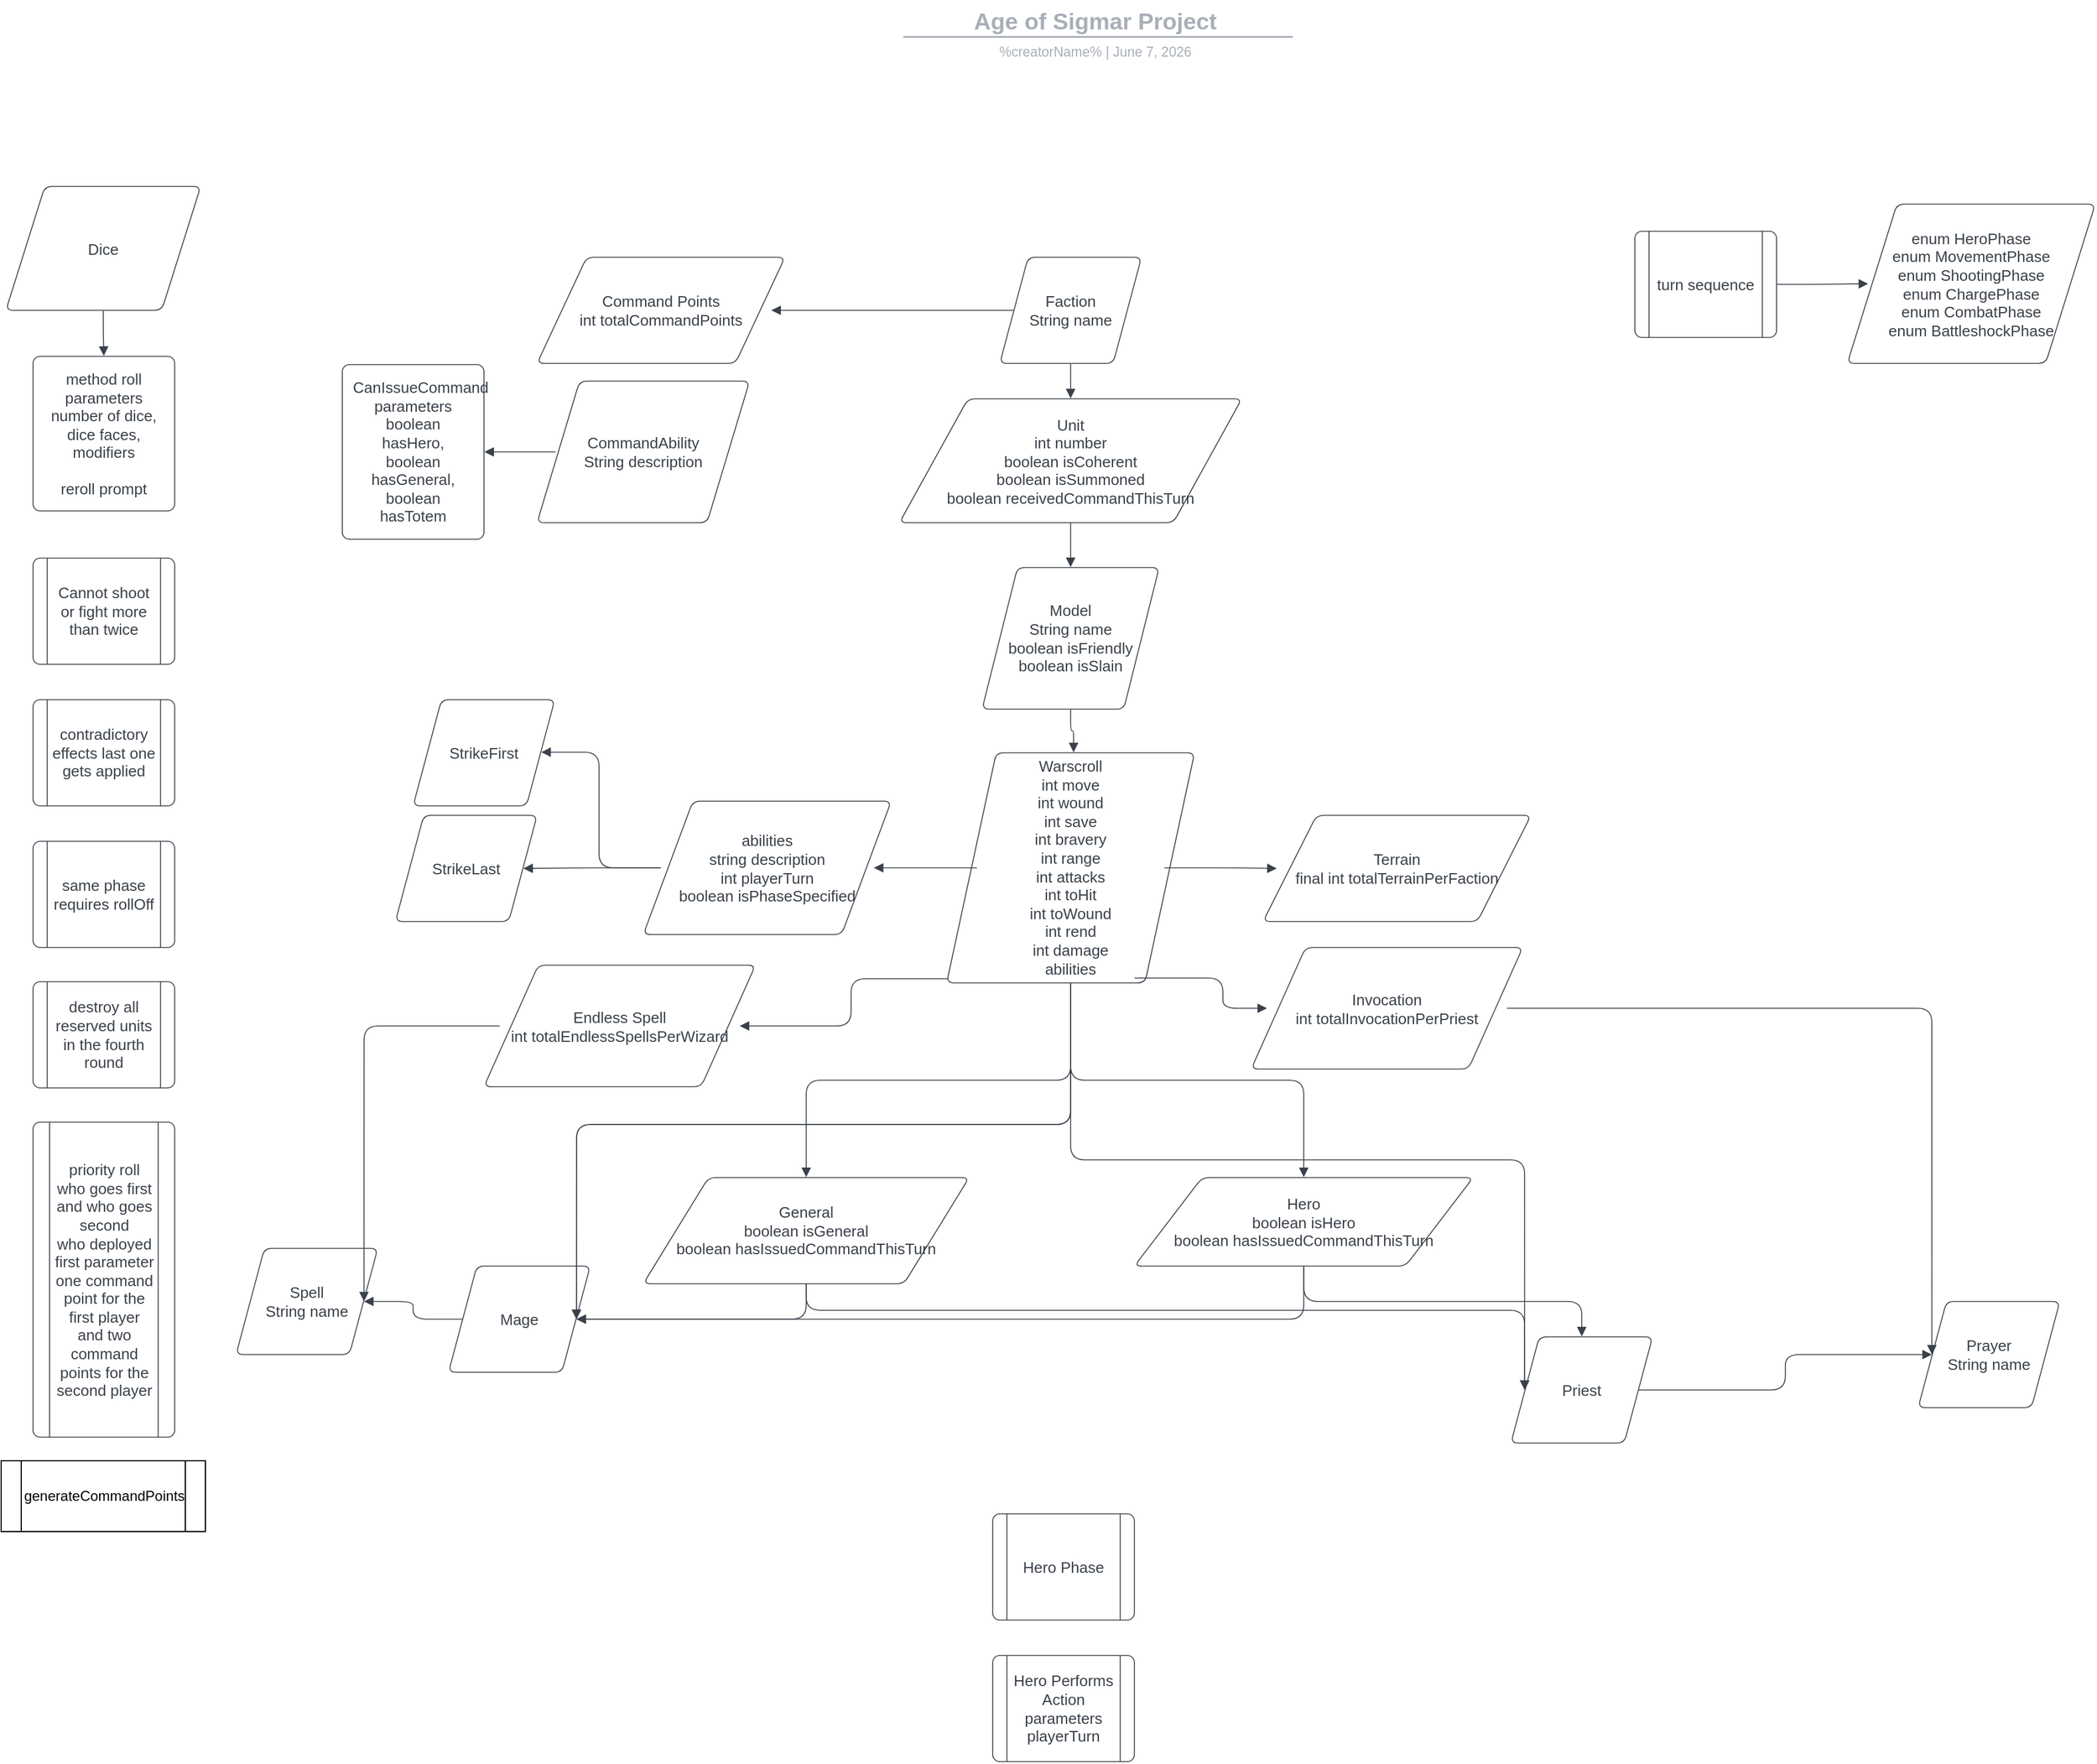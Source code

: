 <mxfile version="21.6.9" type="github">
  <diagram name="Page-1" id="zOLEb17u6JyuVjksXgzn">
    <mxGraphModel dx="2074" dy="1118" grid="1" gridSize="10" guides="1" tooltips="1" connect="1" arrows="1" fold="1" page="1" pageScale="1" pageWidth="850" pageHeight="1100" math="0" shadow="0">
      <root>
        <mxCell id="0" />
        <mxCell id="1" parent="0" />
        <mxCell id="diX1V1ADJ11k-N-cRnxO-1" value="" style="group;dropTarget=0;pointerEvents=0;" parent="1" vertex="1">
          <mxGeometry x="663" y="53" width="640" height="45" as="geometry" />
        </mxCell>
        <mxCell id="diX1V1ADJ11k-N-cRnxO-2" value="Age of Sigmar Project" style="html=1;overflow=block;blockSpacing=1;whiteSpace=wrap;fontSize=19.7;fontColor=#a9afb8;fontStyle=1;align=center;spacingLeft=7;spacingRight=7;spacingTop=2;spacing=3;strokeOpacity=0;fillOpacity=0;rounded=1;absoluteArcSize=1;arcSize=12;fillColor=#ffffff;strokeWidth=1.5;lucidId=UGaBJGIUdZaL;" parent="diX1V1ADJ11k-N-cRnxO-1" vertex="1">
          <mxGeometry width="640" height="31" as="geometry" />
        </mxCell>
        <UserObject label="%creatorName%  |  %date{mmmm d, yyyy}%" placeholders="1" id="diX1V1ADJ11k-N-cRnxO-3">
          <mxCell style="html=1;overflow=block;blockSpacing=1;whiteSpace=wrap;fontSize=11.5;fontColor=#a9afb8;align=center;spacingLeft=7;spacingRight=7;spacingTop=2;spacing=3;strokeOpacity=0;fillOpacity=0;rounded=1;absoluteArcSize=1;arcSize=12;fillColor=#ffffff;strokeWidth=1.5;lucidId=UGaBLjbw9.Wj;" parent="diX1V1ADJ11k-N-cRnxO-1" vertex="1">
            <mxGeometry y="31" width="640" height="14" as="geometry" />
          </mxCell>
        </UserObject>
        <mxCell id="diX1V1ADJ11k-N-cRnxO-4" value="" style="html=1;jettySize=18;whiteSpace=wrap;fontSize=13;fontFamily=Helvetica;strokeColor=#a9afb8;strokeOpacity=100;strokeWidth=1.5;rounded=0;startArrow=none;endArrow=none;lucidId=UGaBRsoHgIos;" parent="diX1V1ADJ11k-N-cRnxO-1" edge="1">
          <mxGeometry width="100" height="100" relative="1" as="geometry">
            <Array as="points" />
            <mxPoint x="157" y="30" as="sourcePoint" />
            <mxPoint x="487" y="30" as="targetPoint" />
          </mxGeometry>
        </mxCell>
        <mxCell id="diX1V1ADJ11k-N-cRnxO-5" value="Model&#xa;String name&#xa;boolean isFriendly&#xa;boolean isSlain" style="html=1;overflow=block;blockSpacing=1;whiteSpace=wrap;shape=parallelogram;perimeter=parallelogramPerimeter;anchorPointDirection=0;fontSize=13;fontColor=#3a414a;align=center;spacing=3.8;strokeColor=#3a414a;strokeOpacity=100;fillOpacity=100;rounded=1;absoluteArcSize=1;arcSize=12;fillColor=#ffffff;strokeWidth=0.8;lucidId=VMP~fAURNN5s;" parent="1" vertex="1">
          <mxGeometry x="887" y="533" width="150" height="120" as="geometry" />
        </mxCell>
        <mxCell id="diX1V1ADJ11k-N-cRnxO-6" value="Unit&#xa;int number&#xa;boolean isCoherent&#xa;boolean isSummoned&#xa;boolean receivedCommandThisTurn" style="html=1;overflow=block;blockSpacing=1;whiteSpace=wrap;shape=parallelogram;perimeter=parallelogramPerimeter;anchorPointDirection=0;fontSize=13;fontColor=#3a414a;align=center;spacing=3.8;strokeColor=#3a414a;strokeOpacity=100;fillOpacity=100;rounded=1;absoluteArcSize=1;arcSize=12;fillColor=#ffffff;strokeWidth=0.8;lucidId=9QP~q0KfeUEE;" parent="1" vertex="1">
          <mxGeometry x="817" y="390" width="290" height="105" as="geometry" />
        </mxCell>
        <mxCell id="diX1V1ADJ11k-N-cRnxO-7" value="Terrain&#xa;final int totalTerrainPerFaction" style="html=1;overflow=block;blockSpacing=1;whiteSpace=wrap;shape=parallelogram;perimeter=parallelogramPerimeter;anchorPointDirection=0;fontSize=13;fontColor=#3a414a;align=center;spacing=3.8;strokeColor=#3a414a;strokeOpacity=100;fillOpacity=100;rounded=1;absoluteArcSize=1;arcSize=12;fillColor=#ffffff;strokeWidth=0.8;lucidId=hRP~R1YNkXRq;" parent="1" vertex="1">
          <mxGeometry x="1125" y="743" width="227" height="90" as="geometry" />
        </mxCell>
        <mxCell id="diX1V1ADJ11k-N-cRnxO-8" value="Endless Spell&#xa;int totalEndlessSpellsPerWizard" style="html=1;overflow=block;blockSpacing=1;whiteSpace=wrap;shape=parallelogram;perimeter=parallelogramPerimeter;anchorPointDirection=0;fontSize=13;fontColor=#3a414a;align=center;spacing=3.8;strokeColor=#3a414a;strokeOpacity=100;fillOpacity=100;rounded=1;absoluteArcSize=1;arcSize=12;fillColor=#ffffff;strokeWidth=0.8;lucidId=aTP~hnn9tWhW;" parent="1" vertex="1">
          <mxGeometry x="465" y="870" width="230" height="103" as="geometry" />
        </mxCell>
        <mxCell id="diX1V1ADJ11k-N-cRnxO-9" value="Priest" style="html=1;overflow=block;blockSpacing=1;whiteSpace=wrap;shape=parallelogram;perimeter=parallelogramPerimeter;anchorPointDirection=0;fontSize=13;fontColor=#3a414a;align=center;spacing=3.8;strokeColor=#3a414a;strokeOpacity=100;fillOpacity=100;rounded=1;absoluteArcSize=1;arcSize=12;fillColor=#ffffff;strokeWidth=0.8;lucidId=2UP~BliDkqNP;" parent="1" vertex="1">
          <mxGeometry x="1335" y="1185" width="120" height="90" as="geometry" />
        </mxCell>
        <mxCell id="diX1V1ADJ11k-N-cRnxO-10" value="Mage" style="html=1;overflow=block;blockSpacing=1;whiteSpace=wrap;shape=parallelogram;perimeter=parallelogramPerimeter;anchorPointDirection=0;fontSize=13;fontColor=#3a414a;align=center;spacing=3.8;strokeColor=#3a414a;strokeOpacity=100;fillOpacity=100;rounded=1;absoluteArcSize=1;arcSize=12;fillColor=#ffffff;strokeWidth=0.8;lucidId=9UP~75K~QyLg;" parent="1" vertex="1">
          <mxGeometry x="435" y="1125" width="120" height="90" as="geometry" />
        </mxCell>
        <mxCell id="diX1V1ADJ11k-N-cRnxO-11" value="Spell&#xa;String name" style="html=1;overflow=block;blockSpacing=1;whiteSpace=wrap;shape=parallelogram;perimeter=parallelogramPerimeter;anchorPointDirection=0;fontSize=13;fontColor=#3a414a;align=center;spacing=3.8;strokeColor=#3a414a;strokeOpacity=100;fillOpacity=100;rounded=1;absoluteArcSize=1;arcSize=12;fillColor=#ffffff;strokeWidth=0.8;lucidId=fWP~-lGfotR-;" parent="1" vertex="1">
          <mxGeometry x="255" y="1110" width="120" height="90" as="geometry" />
        </mxCell>
        <mxCell id="diX1V1ADJ11k-N-cRnxO-12" value="Prayer&#xa;String name" style="html=1;overflow=block;blockSpacing=1;whiteSpace=wrap;shape=parallelogram;perimeter=parallelogramPerimeter;anchorPointDirection=0;fontSize=13;fontColor=#3a414a;align=center;spacing=3.8;strokeColor=#3a414a;strokeOpacity=100;fillOpacity=100;rounded=1;absoluteArcSize=1;arcSize=12;fillColor=#ffffff;strokeWidth=0.8;lucidId=2XP~xu.32lZ-;" parent="1" vertex="1">
          <mxGeometry x="1680" y="1155" width="120" height="90" as="geometry" />
        </mxCell>
        <mxCell id="diX1V1ADJ11k-N-cRnxO-13" value="Faction&#xa;String name" style="html=1;overflow=block;blockSpacing=1;whiteSpace=wrap;shape=parallelogram;perimeter=parallelogramPerimeter;anchorPointDirection=0;fontSize=13;fontColor=#3a414a;align=center;spacing=3.8;strokeColor=#3a414a;strokeOpacity=100;fillOpacity=100;rounded=1;absoluteArcSize=1;arcSize=12;fillColor=#ffffff;strokeWidth=0.8;lucidId=Bo-mgxUeQBWc;" parent="1" vertex="1">
          <mxGeometry x="902" y="270" width="120" height="90" as="geometry" />
        </mxCell>
        <mxCell id="diX1V1ADJ11k-N-cRnxO-14" value="" style="html=1;jettySize=18;whiteSpace=wrap;fontSize=13;strokeColor=#3a414a;strokeOpacity=100;strokeWidth=0.8;rounded=1;arcSize=24;edgeStyle=orthogonalEdgeStyle;startArrow=none;endArrow=block;endFill=1;exitX=0.058;exitY=0.5;exitPerimeter=0;entryX=0.903;entryY=0.5;entryPerimeter=0;lucidId=gx-mKUjaX6WK;" parent="1" source="diX1V1ADJ11k-N-cRnxO-8" target="diX1V1ADJ11k-N-cRnxO-11" edge="1">
          <mxGeometry width="100" height="100" relative="1" as="geometry">
            <Array as="points" />
          </mxGeometry>
        </mxCell>
        <mxCell id="diX1V1ADJ11k-N-cRnxO-15" value="" style="html=1;jettySize=18;whiteSpace=wrap;fontSize=13;strokeColor=#3a414a;strokeOpacity=100;strokeWidth=0.8;rounded=1;arcSize=24;edgeStyle=orthogonalEdgeStyle;startArrow=none;endArrow=block;endFill=1;exitX=0.097;exitY=0.5;exitPerimeter=0;entryX=0.903;entryY=0.5;entryPerimeter=0;lucidId=jx-mc8QmrxVr;" parent="1" source="diX1V1ADJ11k-N-cRnxO-10" target="diX1V1ADJ11k-N-cRnxO-11" edge="1">
          <mxGeometry width="100" height="100" relative="1" as="geometry">
            <Array as="points" />
          </mxGeometry>
        </mxCell>
        <mxCell id="diX1V1ADJ11k-N-cRnxO-16" value="Warscroll&#xa;int move&#xa;int wound&#xa;int save&#xa;int bravery&#xa;int range&#xa;int attacks&#xa;int toHit&#xa;int toWound&#xa;int rend&#xa;int damage&#xa;abilities&#xa;" style="html=1;overflow=block;blockSpacing=1;whiteSpace=wrap;shape=parallelogram;perimeter=parallelogramPerimeter;anchorPointDirection=0;fontSize=13;fontColor=#3a414a;align=center;spacing=3.8;strokeColor=#3a414a;strokeOpacity=100;fillOpacity=100;rounded=1;absoluteArcSize=1;arcSize=12;fillColor=#ffffff;strokeWidth=0.8;lucidId=Ny-mGmwFH4Dl;" parent="1" vertex="1">
          <mxGeometry x="857" y="690" width="210" height="195" as="geometry" />
        </mxCell>
        <mxCell id="diX1V1ADJ11k-N-cRnxO-17" value="" style="html=1;jettySize=18;whiteSpace=wrap;fontSize=13;strokeColor=#3a414a;strokeOpacity=100;strokeWidth=0.8;rounded=1;arcSize=24;edgeStyle=orthogonalEdgeStyle;startArrow=none;endArrow=block;endFill=1;exitX=0.5;exitY=1.003;exitPerimeter=0;entryX=0.512;entryY=-0.002;entryPerimeter=0;lucidId=wA-mkPb3AHFr;" parent="1" source="diX1V1ADJ11k-N-cRnxO-5" target="diX1V1ADJ11k-N-cRnxO-16" edge="1">
          <mxGeometry width="100" height="100" relative="1" as="geometry">
            <Array as="points" />
          </mxGeometry>
        </mxCell>
        <mxCell id="diX1V1ADJ11k-N-cRnxO-18" value="Invocation&#xa;int totalInvocationPerPriest" style="html=1;overflow=block;blockSpacing=1;whiteSpace=wrap;shape=parallelogram;perimeter=parallelogramPerimeter;anchorPointDirection=0;fontSize=13;fontColor=#3a414a;align=center;spacing=3.8;strokeColor=#3a414a;strokeOpacity=100;fillOpacity=100;rounded=1;absoluteArcSize=1;arcSize=12;fillColor=#ffffff;strokeWidth=0.8;lucidId=WG-mqbi.CSuH;" parent="1" vertex="1">
          <mxGeometry x="1115" y="855" width="230" height="103" as="geometry" />
        </mxCell>
        <mxCell id="diX1V1ADJ11k-N-cRnxO-19" value="" style="html=1;jettySize=18;whiteSpace=wrap;fontSize=13;strokeColor=#3a414a;strokeOpacity=100;strokeWidth=0.8;rounded=1;arcSize=24;edgeStyle=orthogonalEdgeStyle;startArrow=none;endArrow=block;endFill=1;exitX=0.903;exitY=0.5;exitPerimeter=0;entryX=0.097;entryY=0.5;entryPerimeter=0;lucidId=1H-m7pyB9UxB;" parent="1" source="diX1V1ADJ11k-N-cRnxO-9" target="diX1V1ADJ11k-N-cRnxO-12" edge="1">
          <mxGeometry width="100" height="100" relative="1" as="geometry">
            <Array as="points" />
          </mxGeometry>
        </mxCell>
        <mxCell id="diX1V1ADJ11k-N-cRnxO-20" value="" style="html=1;jettySize=18;whiteSpace=wrap;fontSize=13;strokeColor=#3a414a;strokeOpacity=100;strokeWidth=0.8;rounded=1;arcSize=24;edgeStyle=orthogonalEdgeStyle;startArrow=none;endArrow=block;endFill=1;exitX=0.942;exitY=0.5;exitPerimeter=0;entryX=0.097;entryY=0.5;entryPerimeter=0;lucidId=4H-mRHLvu8hw;" parent="1" source="diX1V1ADJ11k-N-cRnxO-18" target="diX1V1ADJ11k-N-cRnxO-12" edge="1">
          <mxGeometry width="100" height="100" relative="1" as="geometry">
            <Array as="points" />
          </mxGeometry>
        </mxCell>
        <mxCell id="diX1V1ADJ11k-N-cRnxO-21" value="General&#xa;boolean isGeneral&#xa;boolean hasIssuedCommandThisTurn" style="html=1;overflow=block;blockSpacing=1;whiteSpace=wrap;shape=parallelogram;perimeter=parallelogramPerimeter;anchorPointDirection=0;fontSize=13;fontColor=#3a414a;align=center;spacing=3.8;strokeColor=#3a414a;strokeOpacity=100;fillOpacity=100;rounded=1;absoluteArcSize=1;arcSize=12;fillColor=#ffffff;strokeWidth=0.8;lucidId=KJ-m7VAcNorR;" parent="1" vertex="1">
          <mxGeometry x="600" y="1050" width="276" height="90" as="geometry" />
        </mxCell>
        <mxCell id="diX1V1ADJ11k-N-cRnxO-22" value="" style="html=1;jettySize=18;whiteSpace=wrap;fontSize=13;strokeColor=#3a414a;strokeOpacity=100;strokeWidth=0.8;rounded=1;arcSize=24;edgeStyle=orthogonalEdgeStyle;startArrow=none;endArrow=block;endFill=1;exitX=0.878;exitY=0.5;exitPerimeter=0;entryX=0.051;entryY=0.5;entryPerimeter=0;lucidId=8J-m-95uXEUn;" parent="1" source="diX1V1ADJ11k-N-cRnxO-16" target="diX1V1ADJ11k-N-cRnxO-7" edge="1">
          <mxGeometry width="100" height="100" relative="1" as="geometry">
            <Array as="points" />
          </mxGeometry>
        </mxCell>
        <mxCell id="diX1V1ADJ11k-N-cRnxO-23" value="Command Points&#xa;int totalCommandPoints" style="html=1;overflow=block;blockSpacing=1;whiteSpace=wrap;shape=parallelogram;perimeter=parallelogramPerimeter;anchorPointDirection=0;fontSize=13;fontColor=#3a414a;align=center;spacing=3.8;strokeColor=#3a414a;strokeOpacity=100;fillOpacity=100;rounded=1;absoluteArcSize=1;arcSize=12;fillColor=#ffffff;strokeWidth=0.8;lucidId=8L-mblBSIFBR;" parent="1" vertex="1">
          <mxGeometry x="510" y="270" width="210" height="90" as="geometry" />
        </mxCell>
        <mxCell id="diX1V1ADJ11k-N-cRnxO-24" value="" style="html=1;jettySize=18;whiteSpace=wrap;fontSize=13;strokeColor=#3a414a;strokeOpacity=100;strokeWidth=0.8;rounded=1;arcSize=24;edgeStyle=orthogonalEdgeStyle;startArrow=none;endArrow=block;endFill=1;exitX=0.097;exitY=0.5;exitPerimeter=0;entryX=0.945;entryY=0.5;entryPerimeter=0;lucidId=pM-m4_ksURlr;" parent="1" source="diX1V1ADJ11k-N-cRnxO-13" target="diX1V1ADJ11k-N-cRnxO-23" edge="1">
          <mxGeometry width="100" height="100" relative="1" as="geometry">
            <Array as="points" />
          </mxGeometry>
        </mxCell>
        <mxCell id="diX1V1ADJ11k-N-cRnxO-25" value="Dice" style="html=1;overflow=block;blockSpacing=1;whiteSpace=wrap;shape=parallelogram;perimeter=parallelogramPerimeter;anchorPointDirection=0;fontSize=13;fontColor=#3a414a;align=center;spacing=3.8;strokeColor=#3a414a;strokeOpacity=100;fillOpacity=100;rounded=1;absoluteArcSize=1;arcSize=12;fillColor=#ffffff;strokeWidth=0.8;lucidId=IM-m1qFtIAN8;" parent="1" vertex="1">
          <mxGeometry x="60" y="210" width="165" height="105" as="geometry" />
        </mxCell>
        <mxCell id="diX1V1ADJ11k-N-cRnxO-26" value="method roll&#xa;parameters number of dice, dice faces, modifiers&#xa;&#xa;reroll prompt" style="html=1;overflow=block;blockSpacing=1;whiteSpace=wrap;fontSize=13;fontColor=#3a414a;align=center;spacing=9;strokeColor=#3a414a;strokeOpacity=100;fillOpacity=100;rounded=1;absoluteArcSize=1;arcSize=12;fillColor=#ffffff;strokeWidth=0.8;lucidId=iP-mDshW7.k5;" parent="1" vertex="1">
          <mxGeometry x="83" y="354" width="120" height="131" as="geometry" />
        </mxCell>
        <mxCell id="diX1V1ADJ11k-N-cRnxO-27" value="" style="html=1;jettySize=18;whiteSpace=wrap;fontSize=13;strokeColor=#3a414a;strokeOpacity=100;strokeWidth=0.8;rounded=1;arcSize=24;edgeStyle=orthogonalEdgeStyle;startArrow=none;endArrow=block;endFill=1;exitX=0.5;exitY=1.004;exitPerimeter=0;entryX=0.5;entryY=-0.003;entryPerimeter=0;lucidId=LP-m6Xi9Cobd;" parent="1" source="diX1V1ADJ11k-N-cRnxO-25" target="diX1V1ADJ11k-N-cRnxO-26" edge="1">
          <mxGeometry width="100" height="100" relative="1" as="geometry">
            <Array as="points" />
          </mxGeometry>
        </mxCell>
        <mxCell id="diX1V1ADJ11k-N-cRnxO-28" value="abilities&#xa;string description&#xa;int playerTurn&#xa;boolean isPhaseSpecified" style="html=1;overflow=block;blockSpacing=1;whiteSpace=wrap;shape=parallelogram;perimeter=parallelogramPerimeter;anchorPointDirection=0;fontSize=13;fontColor=#3a414a;align=center;spacing=3.8;strokeColor=#3a414a;strokeOpacity=100;fillOpacity=100;rounded=1;absoluteArcSize=1;arcSize=12;fillColor=#ffffff;strokeWidth=0.8;lucidId=MS-mStZkyAiv;" parent="1" vertex="1">
          <mxGeometry x="600" y="731" width="210" height="113" as="geometry" />
        </mxCell>
        <mxCell id="diX1V1ADJ11k-N-cRnxO-29" value="" style="html=1;jettySize=18;whiteSpace=wrap;fontSize=13;strokeColor=#3a414a;strokeOpacity=100;strokeWidth=0.8;rounded=1;arcSize=24;edgeStyle=orthogonalEdgeStyle;startArrow=none;endArrow=block;endFill=1;exitX=0.122;exitY=0.5;exitPerimeter=0;entryX=0.93;entryY=0.5;entryPerimeter=0;lucidId=RS-m6-207KjA;" parent="1" source="diX1V1ADJ11k-N-cRnxO-16" target="diX1V1ADJ11k-N-cRnxO-28" edge="1">
          <mxGeometry width="100" height="100" relative="1" as="geometry">
            <Array as="points" />
          </mxGeometry>
        </mxCell>
        <mxCell id="diX1V1ADJ11k-N-cRnxO-30" value="StrikeFirst" style="html=1;overflow=block;blockSpacing=1;whiteSpace=wrap;shape=parallelogram;perimeter=parallelogramPerimeter;anchorPointDirection=0;fontSize=13;fontColor=#3a414a;align=center;spacing=3.8;strokeColor=#3a414a;strokeOpacity=100;fillOpacity=100;rounded=1;absoluteArcSize=1;arcSize=12;fillColor=#ffffff;strokeWidth=0.8;lucidId=FV-mgq5n7ofS;" parent="1" vertex="1">
          <mxGeometry x="405" y="645" width="120" height="90" as="geometry" />
        </mxCell>
        <mxCell id="diX1V1ADJ11k-N-cRnxO-31" value="StrikeLast" style="html=1;overflow=block;blockSpacing=1;whiteSpace=wrap;shape=parallelogram;perimeter=parallelogramPerimeter;anchorPointDirection=0;fontSize=13;fontColor=#3a414a;align=center;spacing=3.8;strokeColor=#3a414a;strokeOpacity=100;fillOpacity=100;rounded=1;absoluteArcSize=1;arcSize=12;fillColor=#ffffff;strokeWidth=0.8;lucidId=JV-mB4kw7e56;" parent="1" vertex="1">
          <mxGeometry x="390" y="743" width="120" height="90" as="geometry" />
        </mxCell>
        <mxCell id="diX1V1ADJ11k-N-cRnxO-32" value="" style="html=1;jettySize=18;whiteSpace=wrap;fontSize=13;strokeColor=#3a414a;strokeOpacity=100;strokeWidth=0.8;rounded=1;arcSize=24;edgeStyle=orthogonalEdgeStyle;startArrow=none;endArrow=block;endFill=1;exitX=0.07;exitY=0.5;exitPerimeter=0;entryX=0.905;entryY=0.494;entryPerimeter=0;lucidId=0V-m9WZKtB8B;" parent="1" source="diX1V1ADJ11k-N-cRnxO-28" target="diX1V1ADJ11k-N-cRnxO-30" edge="1">
          <mxGeometry width="100" height="100" relative="1" as="geometry">
            <Array as="points" />
          </mxGeometry>
        </mxCell>
        <mxCell id="diX1V1ADJ11k-N-cRnxO-33" value="" style="html=1;jettySize=18;whiteSpace=wrap;fontSize=13;strokeColor=#3a414a;strokeOpacity=100;strokeWidth=0.8;rounded=1;arcSize=24;edgeStyle=orthogonalEdgeStyle;startArrow=none;endArrow=block;endFill=1;exitX=0.07;exitY=0.5;exitPerimeter=0;entryX=0.903;entryY=0.5;entryPerimeter=0;lucidId=3V-mJoLHs3-O;" parent="1" source="diX1V1ADJ11k-N-cRnxO-28" target="diX1V1ADJ11k-N-cRnxO-31" edge="1">
          <mxGeometry width="100" height="100" relative="1" as="geometry">
            <Array as="points" />
          </mxGeometry>
        </mxCell>
        <mxCell id="diX1V1ADJ11k-N-cRnxO-34" value="Cannot shoot or fight more than twice" style="html=1;overflow=block;blockSpacing=1;whiteSpace=wrap;shape=process;fontSize=13;fontColor=#3a414a;align=center;spacing=3.8;strokeColor=#3a414a;strokeOpacity=100;fillOpacity=100;rounded=1;absoluteArcSize=1;arcSize=12;fillColor=#ffffff;strokeWidth=0.8;lucidId=aY-muP5JiK6M;" parent="1" vertex="1">
          <mxGeometry x="83" y="525" width="120" height="90" as="geometry" />
        </mxCell>
        <mxCell id="diX1V1ADJ11k-N-cRnxO-35" value="contradictory effects last one gets applied" style="html=1;overflow=block;blockSpacing=1;whiteSpace=wrap;shape=process;fontSize=13;fontColor=#3a414a;align=center;spacing=3.8;strokeColor=#3a414a;strokeOpacity=100;fillOpacity=100;rounded=1;absoluteArcSize=1;arcSize=12;fillColor=#ffffff;strokeWidth=0.8;lucidId=wY-mcVYd6AlJ;" parent="1" vertex="1">
          <mxGeometry x="83" y="645" width="120" height="90" as="geometry" />
        </mxCell>
        <mxCell id="diX1V1ADJ11k-N-cRnxO-36" value="same phase requires rollOff" style="html=1;overflow=block;blockSpacing=1;whiteSpace=wrap;shape=process;fontSize=13;fontColor=#3a414a;align=center;spacing=3.8;strokeColor=#3a414a;strokeOpacity=100;fillOpacity=100;rounded=1;absoluteArcSize=1;arcSize=12;fillColor=#ffffff;strokeWidth=0.8;lucidId=IY-mcRclnb3H;" parent="1" vertex="1">
          <mxGeometry x="83" y="765" width="120" height="90" as="geometry" />
        </mxCell>
        <mxCell id="diX1V1ADJ11k-N-cRnxO-37" value="destroy all reserved units in the fourth round" style="html=1;overflow=block;blockSpacing=1;whiteSpace=wrap;shape=process;fontSize=13;fontColor=#3a414a;align=center;spacing=3.8;strokeColor=#3a414a;strokeOpacity=100;fillOpacity=100;rounded=1;absoluteArcSize=1;arcSize=12;fillColor=#ffffff;strokeWidth=0.8;lucidId=z0-maco-RRq0;" parent="1" vertex="1">
          <mxGeometry x="83" y="884" width="120" height="90" as="geometry" />
        </mxCell>
        <mxCell id="diX1V1ADJ11k-N-cRnxO-38" value="priority roll&#xa;who goes first and who goes second&#xa;who deployed first parameter&#xa;one command point for the first player and two command points for the second player" style="html=1;overflow=block;blockSpacing=1;whiteSpace=wrap;shape=process;fontSize=13;fontColor=#3a414a;align=center;spacing=3.8;strokeColor=#3a414a;strokeOpacity=100;fillOpacity=100;rounded=1;absoluteArcSize=1;arcSize=12;fillColor=#ffffff;strokeWidth=0.8;lucidId=d1-m0JyzxnMk;" parent="1" vertex="1">
          <mxGeometry x="83" y="1003" width="120" height="267" as="geometry" />
        </mxCell>
        <mxCell id="diX1V1ADJ11k-N-cRnxO-39" value="enum HeroPhase&#xa;enum MovementPhase&#xa;enum ShootingPhase&#xa;enum ChargePhase&#xa;enum CombatPhase&#xa;enum BattleshockPhase" style="html=1;overflow=block;blockSpacing=1;whiteSpace=wrap;shape=parallelogram;perimeter=parallelogramPerimeter;anchorPointDirection=0;fontSize=13;fontColor=#3a414a;align=center;spacing=3.8;strokeColor=#3a414a;strokeOpacity=100;fillOpacity=100;rounded=1;absoluteArcSize=1;arcSize=12;fillColor=#ffffff;strokeWidth=0.8;lucidId=X2-mw77m8Jms;" parent="1" vertex="1">
          <mxGeometry x="1620" y="225" width="210" height="135" as="geometry" />
        </mxCell>
        <mxCell id="diX1V1ADJ11k-N-cRnxO-40" value="turn sequence" style="html=1;overflow=block;blockSpacing=1;whiteSpace=wrap;shape=process;fontSize=13;fontColor=#3a414a;align=center;spacing=3.8;strokeColor=#3a414a;strokeOpacity=100;fillOpacity=100;rounded=1;absoluteArcSize=1;arcSize=12;fillColor=#ffffff;strokeWidth=0.8;lucidId=V3-m1jSJpaLX;" parent="1" vertex="1">
          <mxGeometry x="1440" y="248" width="120" height="90" as="geometry" />
        </mxCell>
        <mxCell id="diX1V1ADJ11k-N-cRnxO-41" value="" style="html=1;jettySize=18;whiteSpace=wrap;fontSize=13;strokeColor=#3a414a;strokeOpacity=100;strokeWidth=0.8;rounded=1;arcSize=24;edgeStyle=orthogonalEdgeStyle;startArrow=none;endArrow=block;endFill=1;exitX=1.003;exitY=0.5;exitPerimeter=0;entryX=0.084;entryY=0.5;entryPerimeter=0;lucidId=23-mhU6-Z7mK;" parent="1" source="diX1V1ADJ11k-N-cRnxO-40" target="diX1V1ADJ11k-N-cRnxO-39" edge="1">
          <mxGeometry width="100" height="100" relative="1" as="geometry">
            <Array as="points" />
          </mxGeometry>
        </mxCell>
        <mxCell id="diX1V1ADJ11k-N-cRnxO-42" value="CommandAbility&#xa;String description" style="html=1;overflow=block;blockSpacing=1;whiteSpace=wrap;shape=parallelogram;perimeter=parallelogramPerimeter;anchorPointDirection=0;fontSize=13;fontColor=#3a414a;align=center;spacing=3.8;strokeColor=#3a414a;strokeOpacity=100;fillOpacity=100;rounded=1;absoluteArcSize=1;arcSize=12;fillColor=#ffffff;strokeWidth=0.8;lucidId=s4-mLjn9IQ1O;" parent="1" vertex="1">
          <mxGeometry x="510" y="375" width="180" height="120" as="geometry" />
        </mxCell>
        <mxCell id="diX1V1ADJ11k-N-cRnxO-43" value="CanIssueCommand&#xa;parameters boolean hasHero, boolean hasGeneral, boolean hasTotem" style="html=1;overflow=block;blockSpacing=1;whiteSpace=wrap;fontSize=13;fontColor=#3a414a;align=center;spacing=9;strokeColor=#3a414a;strokeOpacity=100;fillOpacity=100;rounded=1;absoluteArcSize=1;arcSize=12;fillColor=#ffffff;strokeWidth=0.8;lucidId=V5-mkcRef6hr;" parent="1" vertex="1">
          <mxGeometry x="345" y="361" width="120" height="148" as="geometry" />
        </mxCell>
        <mxCell id="diX1V1ADJ11k-N-cRnxO-44" value="" style="html=1;jettySize=18;whiteSpace=wrap;fontSize=13;strokeColor=#3a414a;strokeOpacity=100;strokeWidth=0.8;rounded=1;arcSize=24;edgeStyle=orthogonalEdgeStyle;startArrow=none;endArrow=block;endFill=1;exitX=0.087;exitY=0.5;exitPerimeter=0;entryX=1.003;entryY=0.5;entryPerimeter=0;lucidId=M6-mTtIYt8IL;" parent="1" source="diX1V1ADJ11k-N-cRnxO-42" target="diX1V1ADJ11k-N-cRnxO-43" edge="1">
          <mxGeometry width="100" height="100" relative="1" as="geometry">
            <Array as="points" />
          </mxGeometry>
        </mxCell>
        <mxCell id="diX1V1ADJ11k-N-cRnxO-45" value="Hero&#xa;boolean isHero&#xa;boolean hasIssuedCommandThisTurn" style="html=1;overflow=block;blockSpacing=1;whiteSpace=wrap;shape=parallelogram;perimeter=parallelogramPerimeter;anchorPointDirection=0;fontSize=13;fontColor=#3a414a;align=center;spacing=3.8;strokeColor=#3a414a;strokeOpacity=100;fillOpacity=100;rounded=1;absoluteArcSize=1;arcSize=12;fillColor=#ffffff;strokeWidth=0.8;lucidId=T7-m-E_ZpNoL;" parent="1" vertex="1">
          <mxGeometry x="1016" y="1050" width="287" height="75" as="geometry" />
        </mxCell>
        <mxCell id="diX1V1ADJ11k-N-cRnxO-46" value="" style="html=1;jettySize=18;whiteSpace=wrap;fontSize=13;strokeColor=#3a414a;strokeOpacity=100;strokeWidth=0.8;rounded=1;arcSize=24;edgeStyle=orthogonalEdgeStyle;startArrow=none;endArrow=block;endFill=1;exitX=0.758;exitY=0.979;exitPerimeter=0;entryX=0.058;entryY=0.5;entryPerimeter=0;lucidId=-8-mfcVTL3w~;" parent="1" source="diX1V1ADJ11k-N-cRnxO-16" target="diX1V1ADJ11k-N-cRnxO-18" edge="1">
          <mxGeometry width="100" height="100" relative="1" as="geometry">
            <Array as="points" />
          </mxGeometry>
        </mxCell>
        <mxCell id="diX1V1ADJ11k-N-cRnxO-47" value="" style="html=1;jettySize=18;whiteSpace=wrap;fontSize=13;strokeColor=#3a414a;strokeOpacity=100;strokeWidth=0.8;rounded=1;arcSize=24;edgeStyle=orthogonalEdgeStyle;startArrow=none;endArrow=block;endFill=1;exitX=0.5;exitY=1.002;exitPerimeter=0;entryX=0.5;entryY=-0.005;entryPerimeter=0;lucidId=i9-mQx3C0VM5;" parent="1" source="diX1V1ADJ11k-N-cRnxO-16" target="diX1V1ADJ11k-N-cRnxO-45" edge="1">
          <mxGeometry width="100" height="100" relative="1" as="geometry">
            <Array as="points" />
          </mxGeometry>
        </mxCell>
        <mxCell id="diX1V1ADJ11k-N-cRnxO-48" value="" style="html=1;jettySize=18;whiteSpace=wrap;fontSize=13;strokeColor=#3a414a;strokeOpacity=100;strokeWidth=0.8;rounded=1;arcSize=24;edgeStyle=orthogonalEdgeStyle;startArrow=none;endArrow=block;endFill=1;exitX=0.5;exitY=1.002;exitPerimeter=0;entryX=0.5;entryY=-0.004;entryPerimeter=0;lucidId=q9-mzYG1swVQ;" parent="1" source="diX1V1ADJ11k-N-cRnxO-16" target="diX1V1ADJ11k-N-cRnxO-21" edge="1">
          <mxGeometry width="100" height="100" relative="1" as="geometry">
            <Array as="points" />
          </mxGeometry>
        </mxCell>
        <mxCell id="diX1V1ADJ11k-N-cRnxO-49" value="" style="html=1;jettySize=18;whiteSpace=wrap;fontSize=13;strokeColor=#3a414a;strokeOpacity=100;strokeWidth=0.8;rounded=1;arcSize=24;edgeStyle=orthogonalEdgeStyle;startArrow=none;endArrow=block;endFill=1;exitX=0.006;exitY=0.982;exitPerimeter=0;entryX=0.942;entryY=0.5;entryPerimeter=0;lucidId=x9-m~PQEkNT.;" parent="1" source="diX1V1ADJ11k-N-cRnxO-16" target="diX1V1ADJ11k-N-cRnxO-8" edge="1">
          <mxGeometry width="100" height="100" relative="1" as="geometry">
            <Array as="points" />
          </mxGeometry>
        </mxCell>
        <mxCell id="diX1V1ADJ11k-N-cRnxO-50" value="" style="html=1;jettySize=18;whiteSpace=wrap;fontSize=13;strokeColor=#3a414a;strokeOpacity=100;strokeWidth=0.8;rounded=1;arcSize=24;edgeStyle=orthogonalEdgeStyle;startArrow=none;endArrow=block;endFill=1;exitX=0.5;exitY=1.002;exitPerimeter=0;entryX=0.097;entryY=0.5;entryPerimeter=0;lucidId=S9-mv0cxDIbw;" parent="1" source="diX1V1ADJ11k-N-cRnxO-16" target="diX1V1ADJ11k-N-cRnxO-9" edge="1">
          <mxGeometry width="100" height="100" relative="1" as="geometry">
            <Array as="points" />
          </mxGeometry>
        </mxCell>
        <mxCell id="diX1V1ADJ11k-N-cRnxO-51" value="" style="html=1;jettySize=18;whiteSpace=wrap;fontSize=13;strokeColor=#3a414a;strokeOpacity=100;strokeWidth=0.8;rounded=1;arcSize=24;edgeStyle=orthogonalEdgeStyle;startArrow=none;endArrow=block;endFill=1;exitX=0.5;exitY=1.005;exitPerimeter=0;entryX=0.5;entryY=-0.004;entryPerimeter=0;lucidId=U9-mYSfdCeDN;" parent="1" source="diX1V1ADJ11k-N-cRnxO-45" target="diX1V1ADJ11k-N-cRnxO-9" edge="1">
          <mxGeometry width="100" height="100" relative="1" as="geometry">
            <Array as="points" />
          </mxGeometry>
        </mxCell>
        <mxCell id="diX1V1ADJ11k-N-cRnxO-52" value="" style="html=1;jettySize=18;whiteSpace=wrap;fontSize=13;strokeColor=#3a414a;strokeOpacity=100;strokeWidth=0.8;rounded=1;arcSize=24;edgeStyle=orthogonalEdgeStyle;startArrow=none;endArrow=block;endFill=1;exitX=0.5;exitY=1.005;exitPerimeter=0;entryX=0.903;entryY=0.5;entryPerimeter=0;lucidId=89-m5wv1d5ZL;" parent="1" source="diX1V1ADJ11k-N-cRnxO-45" target="diX1V1ADJ11k-N-cRnxO-10" edge="1">
          <mxGeometry width="100" height="100" relative="1" as="geometry">
            <Array as="points" />
          </mxGeometry>
        </mxCell>
        <mxCell id="diX1V1ADJ11k-N-cRnxO-53" value="" style="html=1;jettySize=18;whiteSpace=wrap;fontSize=13;strokeColor=#3a414a;strokeOpacity=100;strokeWidth=0.8;rounded=1;arcSize=24;edgeStyle=orthogonalEdgeStyle;startArrow=none;endArrow=block;endFill=1;exitX=0.5;exitY=1.004;exitPerimeter=0;entryX=0.097;entryY=0.5;entryPerimeter=0;lucidId=.9-mLfMi7LQd;" parent="1" source="diX1V1ADJ11k-N-cRnxO-21" target="diX1V1ADJ11k-N-cRnxO-9" edge="1">
          <mxGeometry width="100" height="100" relative="1" as="geometry">
            <Array as="points" />
          </mxGeometry>
        </mxCell>
        <mxCell id="diX1V1ADJ11k-N-cRnxO-54" value="" style="html=1;jettySize=18;whiteSpace=wrap;fontSize=13;strokeColor=#3a414a;strokeOpacity=100;strokeWidth=0.8;rounded=1;arcSize=24;edgeStyle=orthogonalEdgeStyle;startArrow=none;endArrow=block;endFill=1;exitX=0.5;exitY=1.002;exitPerimeter=0;entryX=0.903;entryY=0.5;entryPerimeter=0;lucidId=Y--mBw096Z7G;" parent="1" source="diX1V1ADJ11k-N-cRnxO-16" target="diX1V1ADJ11k-N-cRnxO-10" edge="1">
          <mxGeometry width="100" height="100" relative="1" as="geometry">
            <Array as="points" />
          </mxGeometry>
        </mxCell>
        <mxCell id="diX1V1ADJ11k-N-cRnxO-55" value="" style="html=1;jettySize=18;whiteSpace=wrap;fontSize=13;strokeColor=#3a414a;strokeOpacity=100;strokeWidth=0.8;rounded=1;arcSize=24;edgeStyle=orthogonalEdgeStyle;startArrow=none;endArrow=block;endFill=1;exitX=0.5;exitY=1.004;exitPerimeter=0;entryX=0.903;entryY=0.5;entryPerimeter=0;lucidId=9--mc.pEinZv;" parent="1" source="diX1V1ADJ11k-N-cRnxO-21" target="diX1V1ADJ11k-N-cRnxO-10" edge="1">
          <mxGeometry width="100" height="100" relative="1" as="geometry">
            <Array as="points" />
          </mxGeometry>
        </mxCell>
        <mxCell id="diX1V1ADJ11k-N-cRnxO-56" value="" style="html=1;jettySize=18;whiteSpace=wrap;fontSize=13;strokeColor=#3a414a;strokeOpacity=100;strokeWidth=0.8;rounded=1;arcSize=24;edgeStyle=orthogonalEdgeStyle;startArrow=none;endArrow=block;endFill=1;exitX=0.5;exitY=1.002;exitPerimeter=0;entryX=0.903;entryY=0.5;entryPerimeter=0;lucidId=d_-mOytoKNmG;" parent="1" source="diX1V1ADJ11k-N-cRnxO-16" target="diX1V1ADJ11k-N-cRnxO-10" edge="1">
          <mxGeometry width="100" height="100" relative="1" as="geometry">
            <Array as="points" />
          </mxGeometry>
        </mxCell>
        <mxCell id="diX1V1ADJ11k-N-cRnxO-57" value="" style="html=1;jettySize=18;whiteSpace=wrap;fontSize=13;strokeColor=#3a414a;strokeOpacity=100;strokeWidth=0.8;rounded=1;arcSize=24;edgeStyle=orthogonalEdgeStyle;startArrow=none;endArrow=block;endFill=1;exitX=0.5;exitY=1.004;exitPerimeter=0;entryX=0.5;entryY=-0.004;entryPerimeter=0;lucidId=E~-myoI8umRx;" parent="1" source="diX1V1ADJ11k-N-cRnxO-13" target="diX1V1ADJ11k-N-cRnxO-6" edge="1">
          <mxGeometry width="100" height="100" relative="1" as="geometry">
            <Array as="points" />
          </mxGeometry>
        </mxCell>
        <mxCell id="diX1V1ADJ11k-N-cRnxO-58" value="" style="html=1;jettySize=18;whiteSpace=wrap;fontSize=13;strokeColor=#3a414a;strokeOpacity=100;strokeWidth=0.8;rounded=1;arcSize=24;edgeStyle=orthogonalEdgeStyle;startArrow=none;endArrow=block;endFill=1;exitX=0.5;exitY=1.004;exitPerimeter=0;entryX=0.5;entryY=-0.003;entryPerimeter=0;lucidId=U~-mMhTLjnx~;" parent="1" source="diX1V1ADJ11k-N-cRnxO-6" target="diX1V1ADJ11k-N-cRnxO-5" edge="1">
          <mxGeometry width="100" height="100" relative="1" as="geometry">
            <Array as="points" />
          </mxGeometry>
        </mxCell>
        <mxCell id="diX1V1ADJ11k-N-cRnxO-59" value="Hero Phase" style="html=1;overflow=block;blockSpacing=1;whiteSpace=wrap;shape=process;fontSize=13;fontColor=#3a414a;align=center;spacing=3.8;strokeColor=#3a414a;strokeOpacity=100;fillOpacity=100;rounded=1;absoluteArcSize=1;arcSize=12;fillColor=#ffffff;strokeWidth=0.8;lucidId=Wb_mPFfyntUT;" parent="1" vertex="1">
          <mxGeometry x="896" y="1335" width="120" height="90" as="geometry" />
        </mxCell>
        <mxCell id="diX1V1ADJ11k-N-cRnxO-60" value="Hero Performs Action&#xa;parameters playerTurn" style="html=1;overflow=block;blockSpacing=1;whiteSpace=wrap;shape=process;fontSize=13;fontColor=#3a414a;align=center;spacing=3.8;strokeColor=#3a414a;strokeOpacity=100;fillOpacity=100;rounded=1;absoluteArcSize=1;arcSize=12;fillColor=#ffffff;strokeWidth=0.8;lucidId=8b_mzyEYbm5I;" parent="1" vertex="1">
          <mxGeometry x="896" y="1455" width="120" height="90" as="geometry" />
        </mxCell>
        <mxCell id="kUXesAZGM_qa6sBTIZEG-1" value="generateCommandPoints" style="shape=process;whiteSpace=wrap;html=1;backgroundOutline=1;" vertex="1" parent="1">
          <mxGeometry x="56" y="1290" width="173" height="60" as="geometry" />
        </mxCell>
      </root>
    </mxGraphModel>
  </diagram>
</mxfile>
